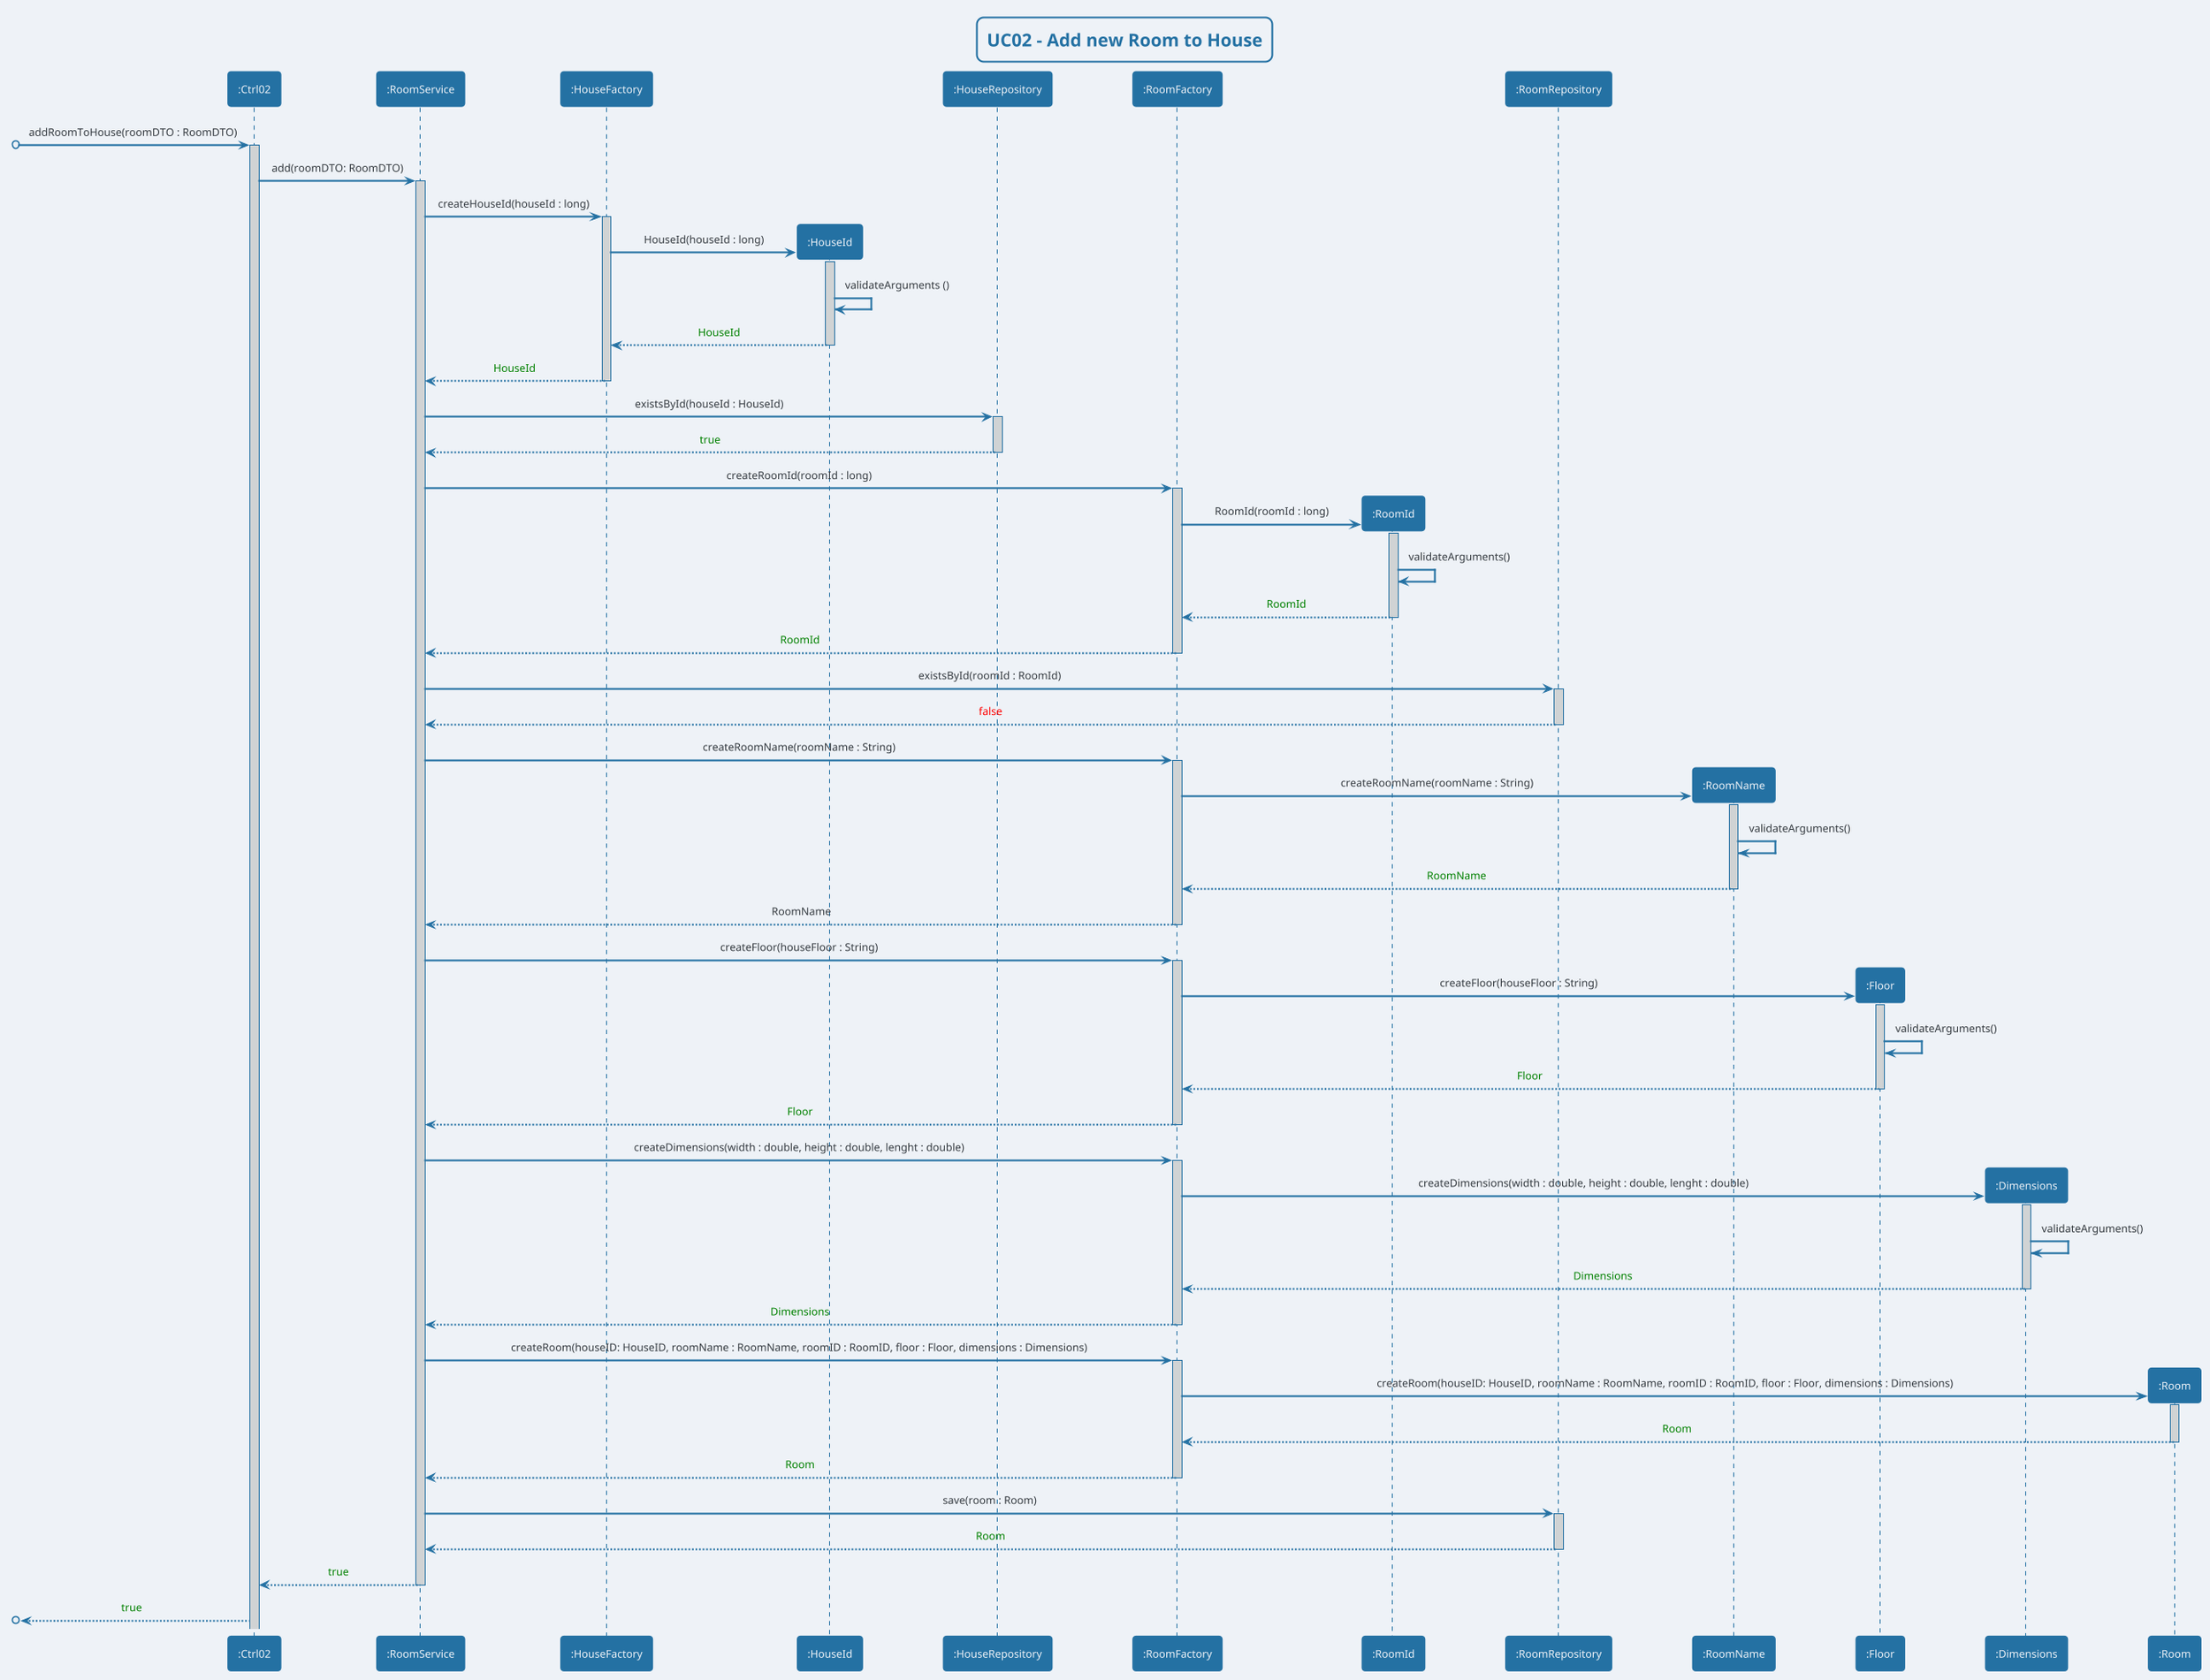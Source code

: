 @startuml
!theme cerulean-outline

skinparam backgroundColor #EEF2F7
skinparam titleBorderRoundCorner 15
skinparam titleBorderThickness 2
skinparam titleBorderColor #2471A3
skinparam titleFontColor #2471A3
skinparam sequenceArrowThickness 2
skinparam defaultTextAlignment center
skinparam sequenceParticipantBorderThickness 2
skinparam sequenceParticipantFontColor #EEF2F7
skinparam sequenceLifeLineBorderColor #2471A3
skinparam sequenceLifeLineBorderThickness 1.5
skinparam sequenceParticipantBackgroundColor #2471A3
skinparam sequenceParticipantBorderColor #2471A3
skinparam ArrowColor #2471A3
skinparam ArrowThickness 2
skinparam sequenceLifeLineBackgroundColor #D0D3D4

title UC02 - Add new Room to House

[o-> ":Ctrl02" : addRoomToHouse(roomDTO : RoomDTO)
activate ":Ctrl02"

":Ctrl02" -> ":RoomService" : add(roomDTO: RoomDTO)
activate ":RoomService"
":RoomService" -> ":HouseFactory" : createHouseId(houseId : long)
activate ":HouseFactory"
":HouseFactory" -> ":HouseId"** : HouseId(houseId : long)
activate ":HouseId"
":HouseId" -> ":HouseId" : validateArguments ()
":HouseId" --> ":HouseFactory" : <font color="green">HouseId </font>
deactivate ":HouseId"
":HouseFactory" --> ":RoomService" : <font color="green">HouseId </font>
deactivate ":HouseFactory"
":RoomService" -> ":HouseRepository" : existsById(houseId : HouseId)
activate ":HouseRepository"
":HouseRepository" --> ":RoomService" : <font color="green">true </font>
deactivate ":HouseRepository"
":RoomService" -> ":RoomFactory" : createRoomId(roomId : long)
activate ":RoomFactory"
":RoomFactory" -> ":RoomId"** : RoomId(roomId : long)
activate ":RoomId"
":RoomId" -> ":RoomId" : validateArguments()
":RoomId" --> ":RoomFactory" : <font color="green">RoomId </font>
deactivate ":RoomId"
":RoomFactory" --> ":RoomService" : <font color="green">RoomId </font>
deactivate ":RoomFactory"
":RoomService" -> ":RoomRepository" : existsById(roomId : RoomId)
activate ":RoomRepository"
":RoomRepository" --> ":RoomService" : <font color="red">false </font>
deactivate ":RoomRepository"
":RoomService" -> ":RoomFactory" : createRoomName(roomName : String)
activate ":RoomFactory"
":RoomFactory" -> ":RoomName"** : createRoomName(roomName : String)
activate ":RoomName"
":RoomName" -> ":RoomName" : validateArguments()
":RoomName" --> ":RoomFactory" : <font color="green">RoomName </font>
deactivate ":RoomName"
":RoomFactory" --> ":RoomService" : RoomName
deactivate ":RoomFactory"
":RoomService" -> ":RoomFactory" : createFloor(houseFloor : String)
activate ":RoomFactory"
":RoomFactory" -> ":Floor"** : createFloor(houseFloor : String)
activate ":Floor"
":Floor" -> ":Floor" : validateArguments()
":Floor" --> ":RoomFactory" : <font color="green">Floor </font>
deactivate ":Floor"
":RoomFactory" --> ":RoomService" : <font color="green">Floor </font>
deactivate ":RoomFactory"
":RoomService" -> ":RoomFactory" : createDimensions(width : double, height : double, lenght : double)
activate ":RoomFactory"
":RoomFactory" -> ":Dimensions"** : createDimensions(width : double, height : double, lenght : double)
activate ":Dimensions"
":Dimensions" -> ":Dimensions" : validateArguments()
":Dimensions" --> ":RoomFactory" : <font color="green">Dimensions </font>
deactivate ":Dimensions"
":RoomFactory" --> ":RoomService" : <font color="green">Dimensions </font>
deactivate ":RoomFactory"
":RoomService" -> ":RoomFactory" : createRoom(houseID: HouseID, roomName : RoomName, roomID : RoomID, floor : Floor, dimensions : Dimensions)
activate ":RoomFactory"
":RoomFactory" -> ":Room"** : createRoom(houseID: HouseID, roomName : RoomName, roomID : RoomID, floor : Floor, dimensions : Dimensions)
activate ":Room"
":Room" --> ":RoomFactory" : <font color="green">Room </font>
deactivate ":Room"
":RoomFactory" --> ":RoomService" : <font color="green">Room </font>
deactivate ":RoomFactory"
":RoomService" -> ":RoomRepository" : save(room : Room)
activate ":RoomRepository"
":RoomRepository" --> ":RoomService" : <font color="green">Room </font>
deactivate ":RoomRepository"
":RoomService" --> ":Ctrl02" : <font color="green">true </font>
deactivate ":RoomService"
[o<-- ":Ctrl02": <font color="green">true </font>

@enduml